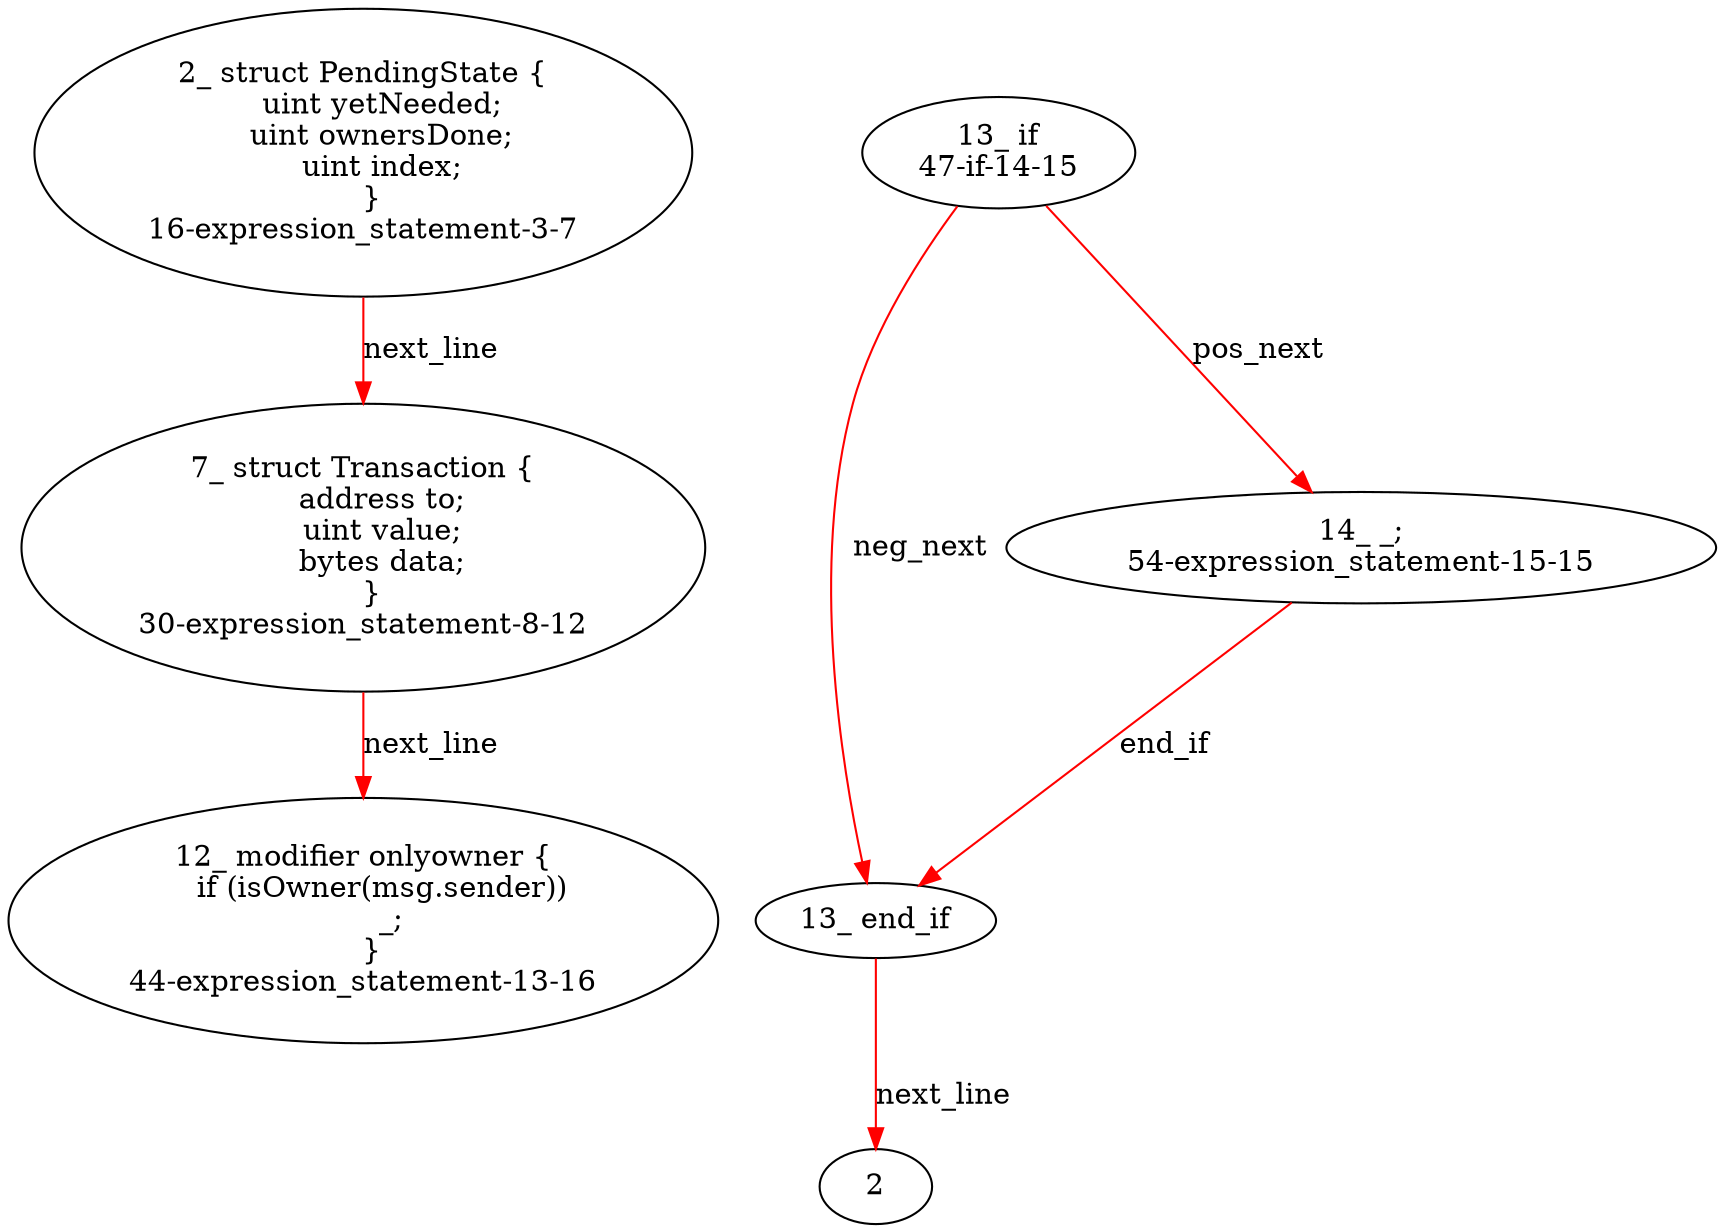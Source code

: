 digraph  {
16 [code="struct PendingState {\n    uint yetNeeded;\n    uint ownersDone;\n    uint index;\n  }", label="2_ struct PendingState {\n    uint yetNeeded;\n    uint ownersDone;\n    uint index;\n  }\n16-expression_statement-3-7", method="PendingState()", type_label=expression_statement];
30 [code="struct Transaction {\n    address to;\n    uint value;\n    bytes data;\n  }", label="7_ struct Transaction {\n    address to;\n    uint value;\n    bytes data;\n  }\n30-expression_statement-8-12", method="Transaction()", type_label=expression_statement];
44 [code="modifier onlyowner {\n    if (isOwner(msg.sender))\n      _;\n  }", label="12_ modifier onlyowner {\n    if (isOwner(msg.sender))\n      _;\n  }\n44-expression_statement-13-16", method="", type_label=expression_statement];
47 [code="if (isOwner(msg.sender))\n      _;", label="13_ if\n47-if-14-15", method="", type_label=if];
98 [code="if (isOwner(msg.sender))\n      _;", label="13_ end_if", method="", type_label=end_if];
54 [code="_;", label="14_ _;\n54-expression_statement-15-15", method="", type_label=expression_statement];
2;
16 -> 30  [color=red, controlflow_type=next_line, edge_type=CFG_edge, key=0, label=next_line];
30 -> 44  [color=red, controlflow_type=next_line, edge_type=CFG_edge, key=0, label=next_line];
47 -> 54  [color=red, controlflow_type=pos_next, edge_type=CFG_edge, key=0, label=pos_next];
47 -> 98  [color=red, controlflow_type=neg_next, edge_type=CFG_edge, key=0, label=neg_next];
98 -> 2  [color=red, controlflow_type=next_line, edge_type=CFG_edge, key=0, label=next_line];
54 -> 98  [color=red, controlflow_type=end_if, edge_type=CFG_edge, key=0, label=end_if];
}
